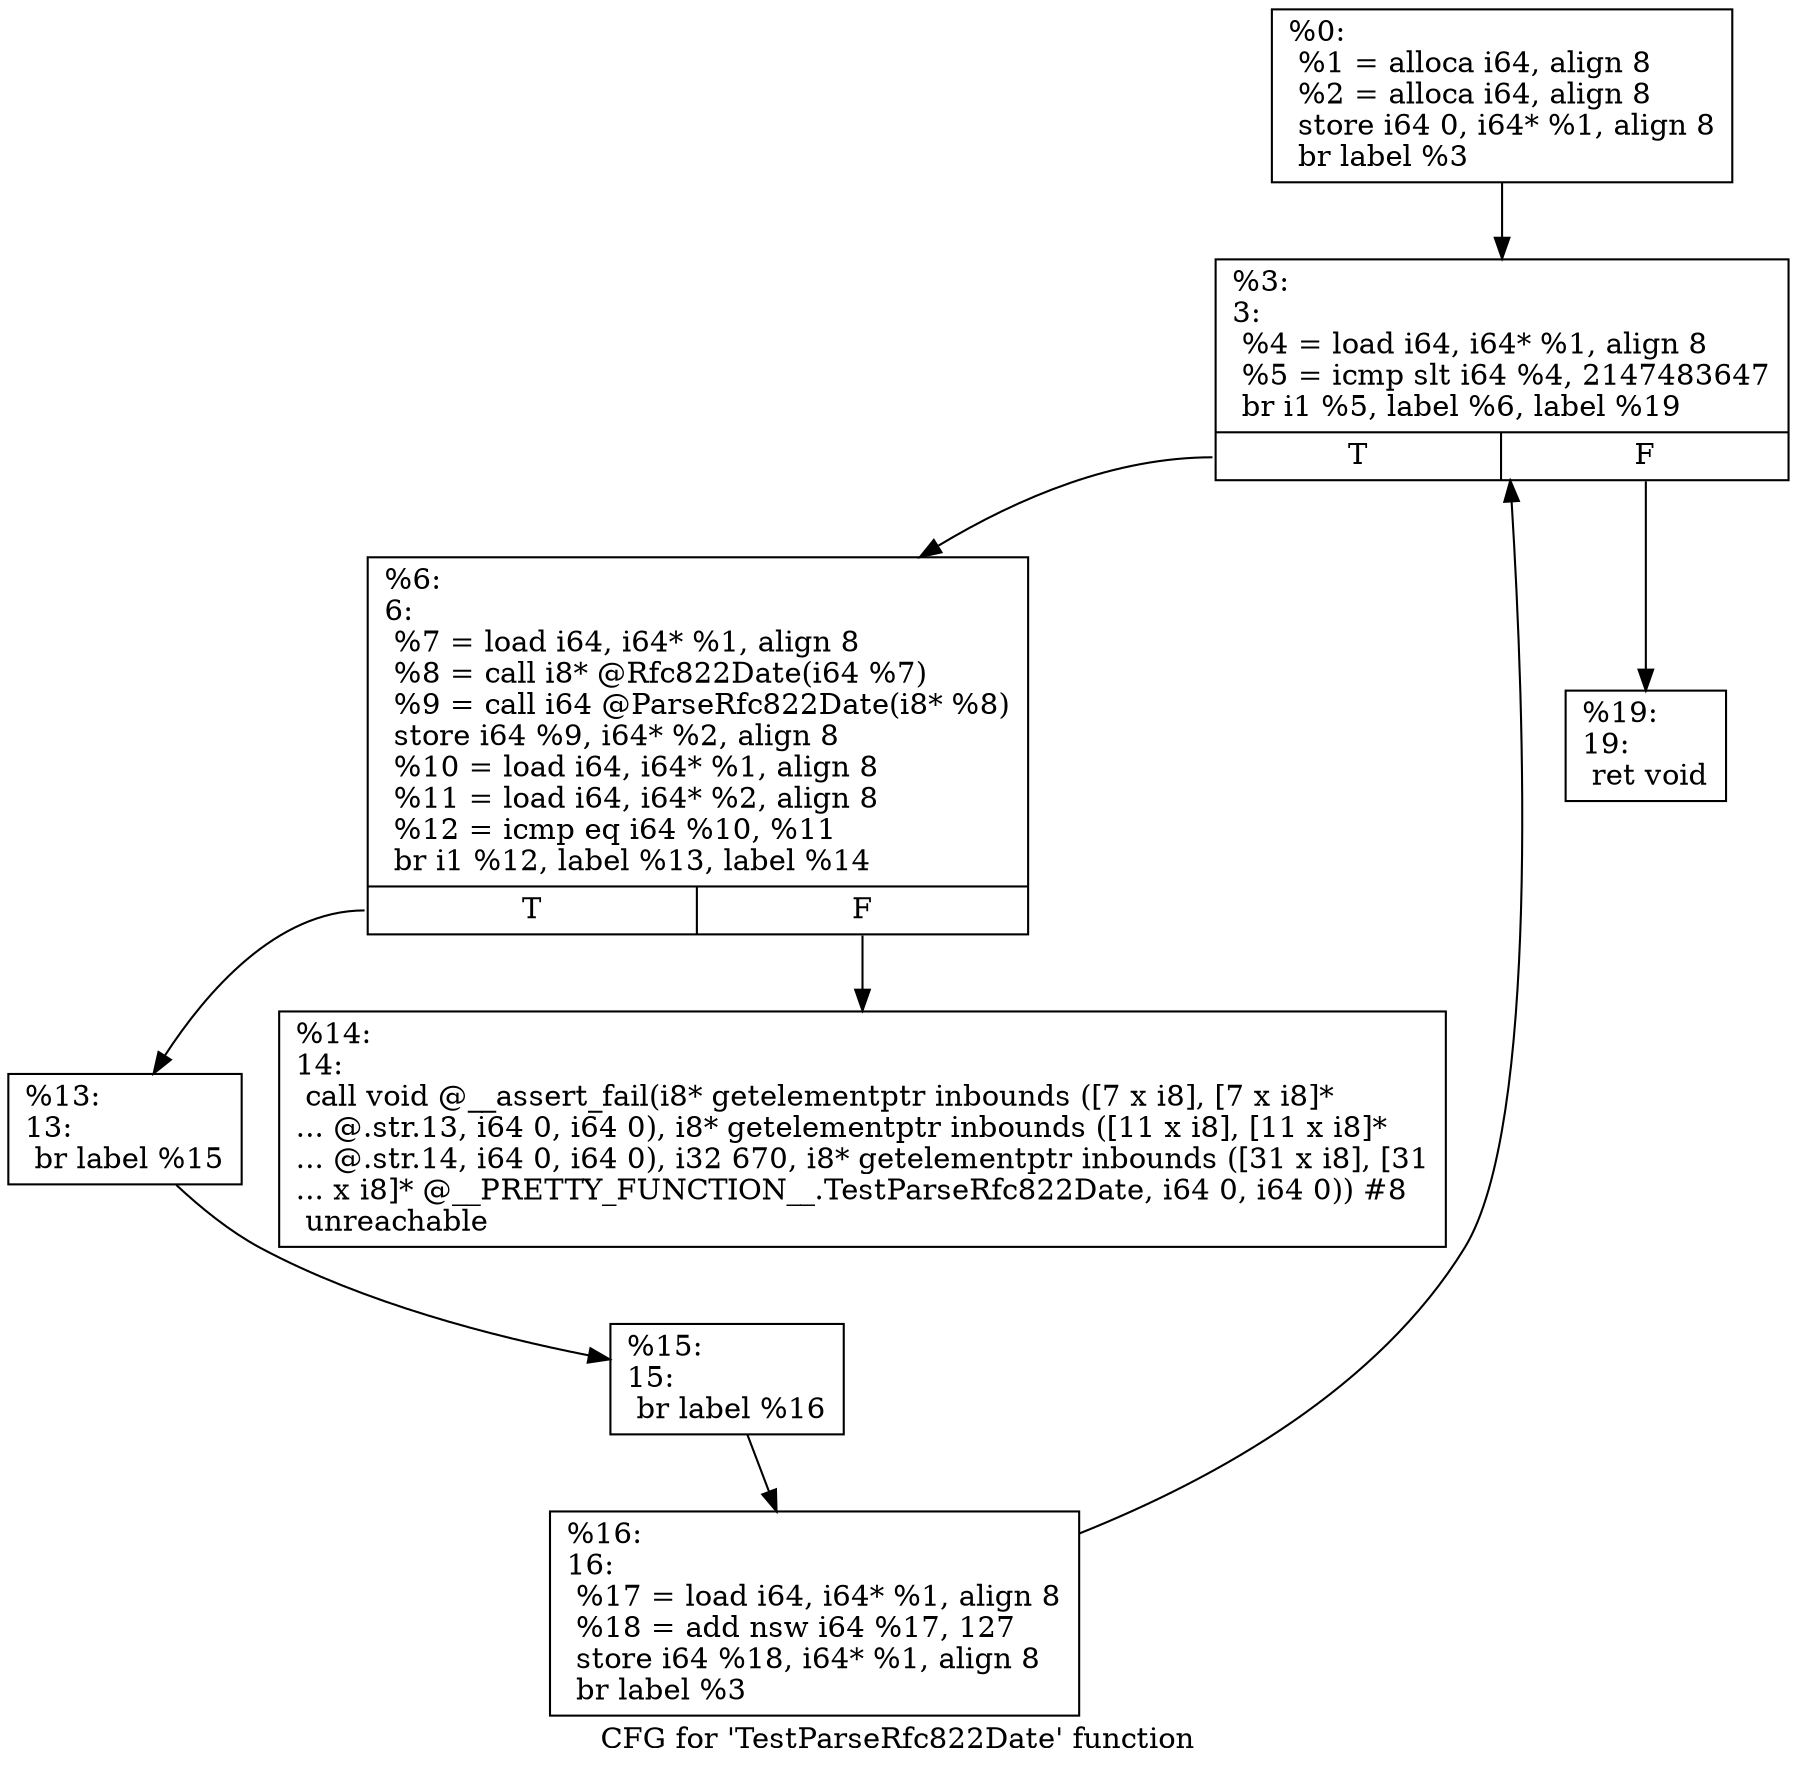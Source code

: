 digraph "CFG for 'TestParseRfc822Date' function" {
	label="CFG for 'TestParseRfc822Date' function";

	Node0x168c790 [shape=record,label="{%0:\l  %1 = alloca i64, align 8\l  %2 = alloca i64, align 8\l  store i64 0, i64* %1, align 8\l  br label %3\l}"];
	Node0x168c790 -> Node0x168c8e0;
	Node0x168c8e0 [shape=record,label="{%3:\l3:                                                \l  %4 = load i64, i64* %1, align 8\l  %5 = icmp slt i64 %4, 2147483647\l  br i1 %5, label %6, label %19\l|{<s0>T|<s1>F}}"];
	Node0x168c8e0:s0 -> Node0x168cab0;
	Node0x168c8e0:s1 -> Node0x168cb00;
	Node0x168cab0 [shape=record,label="{%6:\l6:                                                \l  %7 = load i64, i64* %1, align 8\l  %8 = call i8* @Rfc822Date(i64 %7)\l  %9 = call i64 @ParseRfc822Date(i8* %8)\l  store i64 %9, i64* %2, align 8\l  %10 = load i64, i64* %1, align 8\l  %11 = load i64, i64* %2, align 8\l  %12 = icmp eq i64 %10, %11\l  br i1 %12, label %13, label %14\l|{<s0>T|<s1>F}}"];
	Node0x168cab0:s0 -> Node0x168d150;
	Node0x168cab0:s1 -> Node0x168d1a0;
	Node0x168d150 [shape=record,label="{%13:\l13:                                               \l  br label %15\l}"];
	Node0x168d150 -> Node0x168d280;
	Node0x168d1a0 [shape=record,label="{%14:\l14:                                               \l  call void @__assert_fail(i8* getelementptr inbounds ([7 x i8], [7 x i8]*\l... @.str.13, i64 0, i64 0), i8* getelementptr inbounds ([11 x i8], [11 x i8]*\l... @.str.14, i64 0, i64 0), i32 670, i8* getelementptr inbounds ([31 x i8], [31\l... x i8]* @__PRETTY_FUNCTION__.TestParseRfc822Date, i64 0, i64 0)) #8\l  unreachable\l}"];
	Node0x168d280 [shape=record,label="{%15:\l15:                                               \l  br label %16\l}"];
	Node0x168d280 -> Node0x168e750;
	Node0x168e750 [shape=record,label="{%16:\l16:                                               \l  %17 = load i64, i64* %1, align 8\l  %18 = add nsw i64 %17, 127\l  store i64 %18, i64* %1, align 8\l  br label %3\l}"];
	Node0x168e750 -> Node0x168c8e0;
	Node0x168cb00 [shape=record,label="{%19:\l19:                                               \l  ret void\l}"];
}
